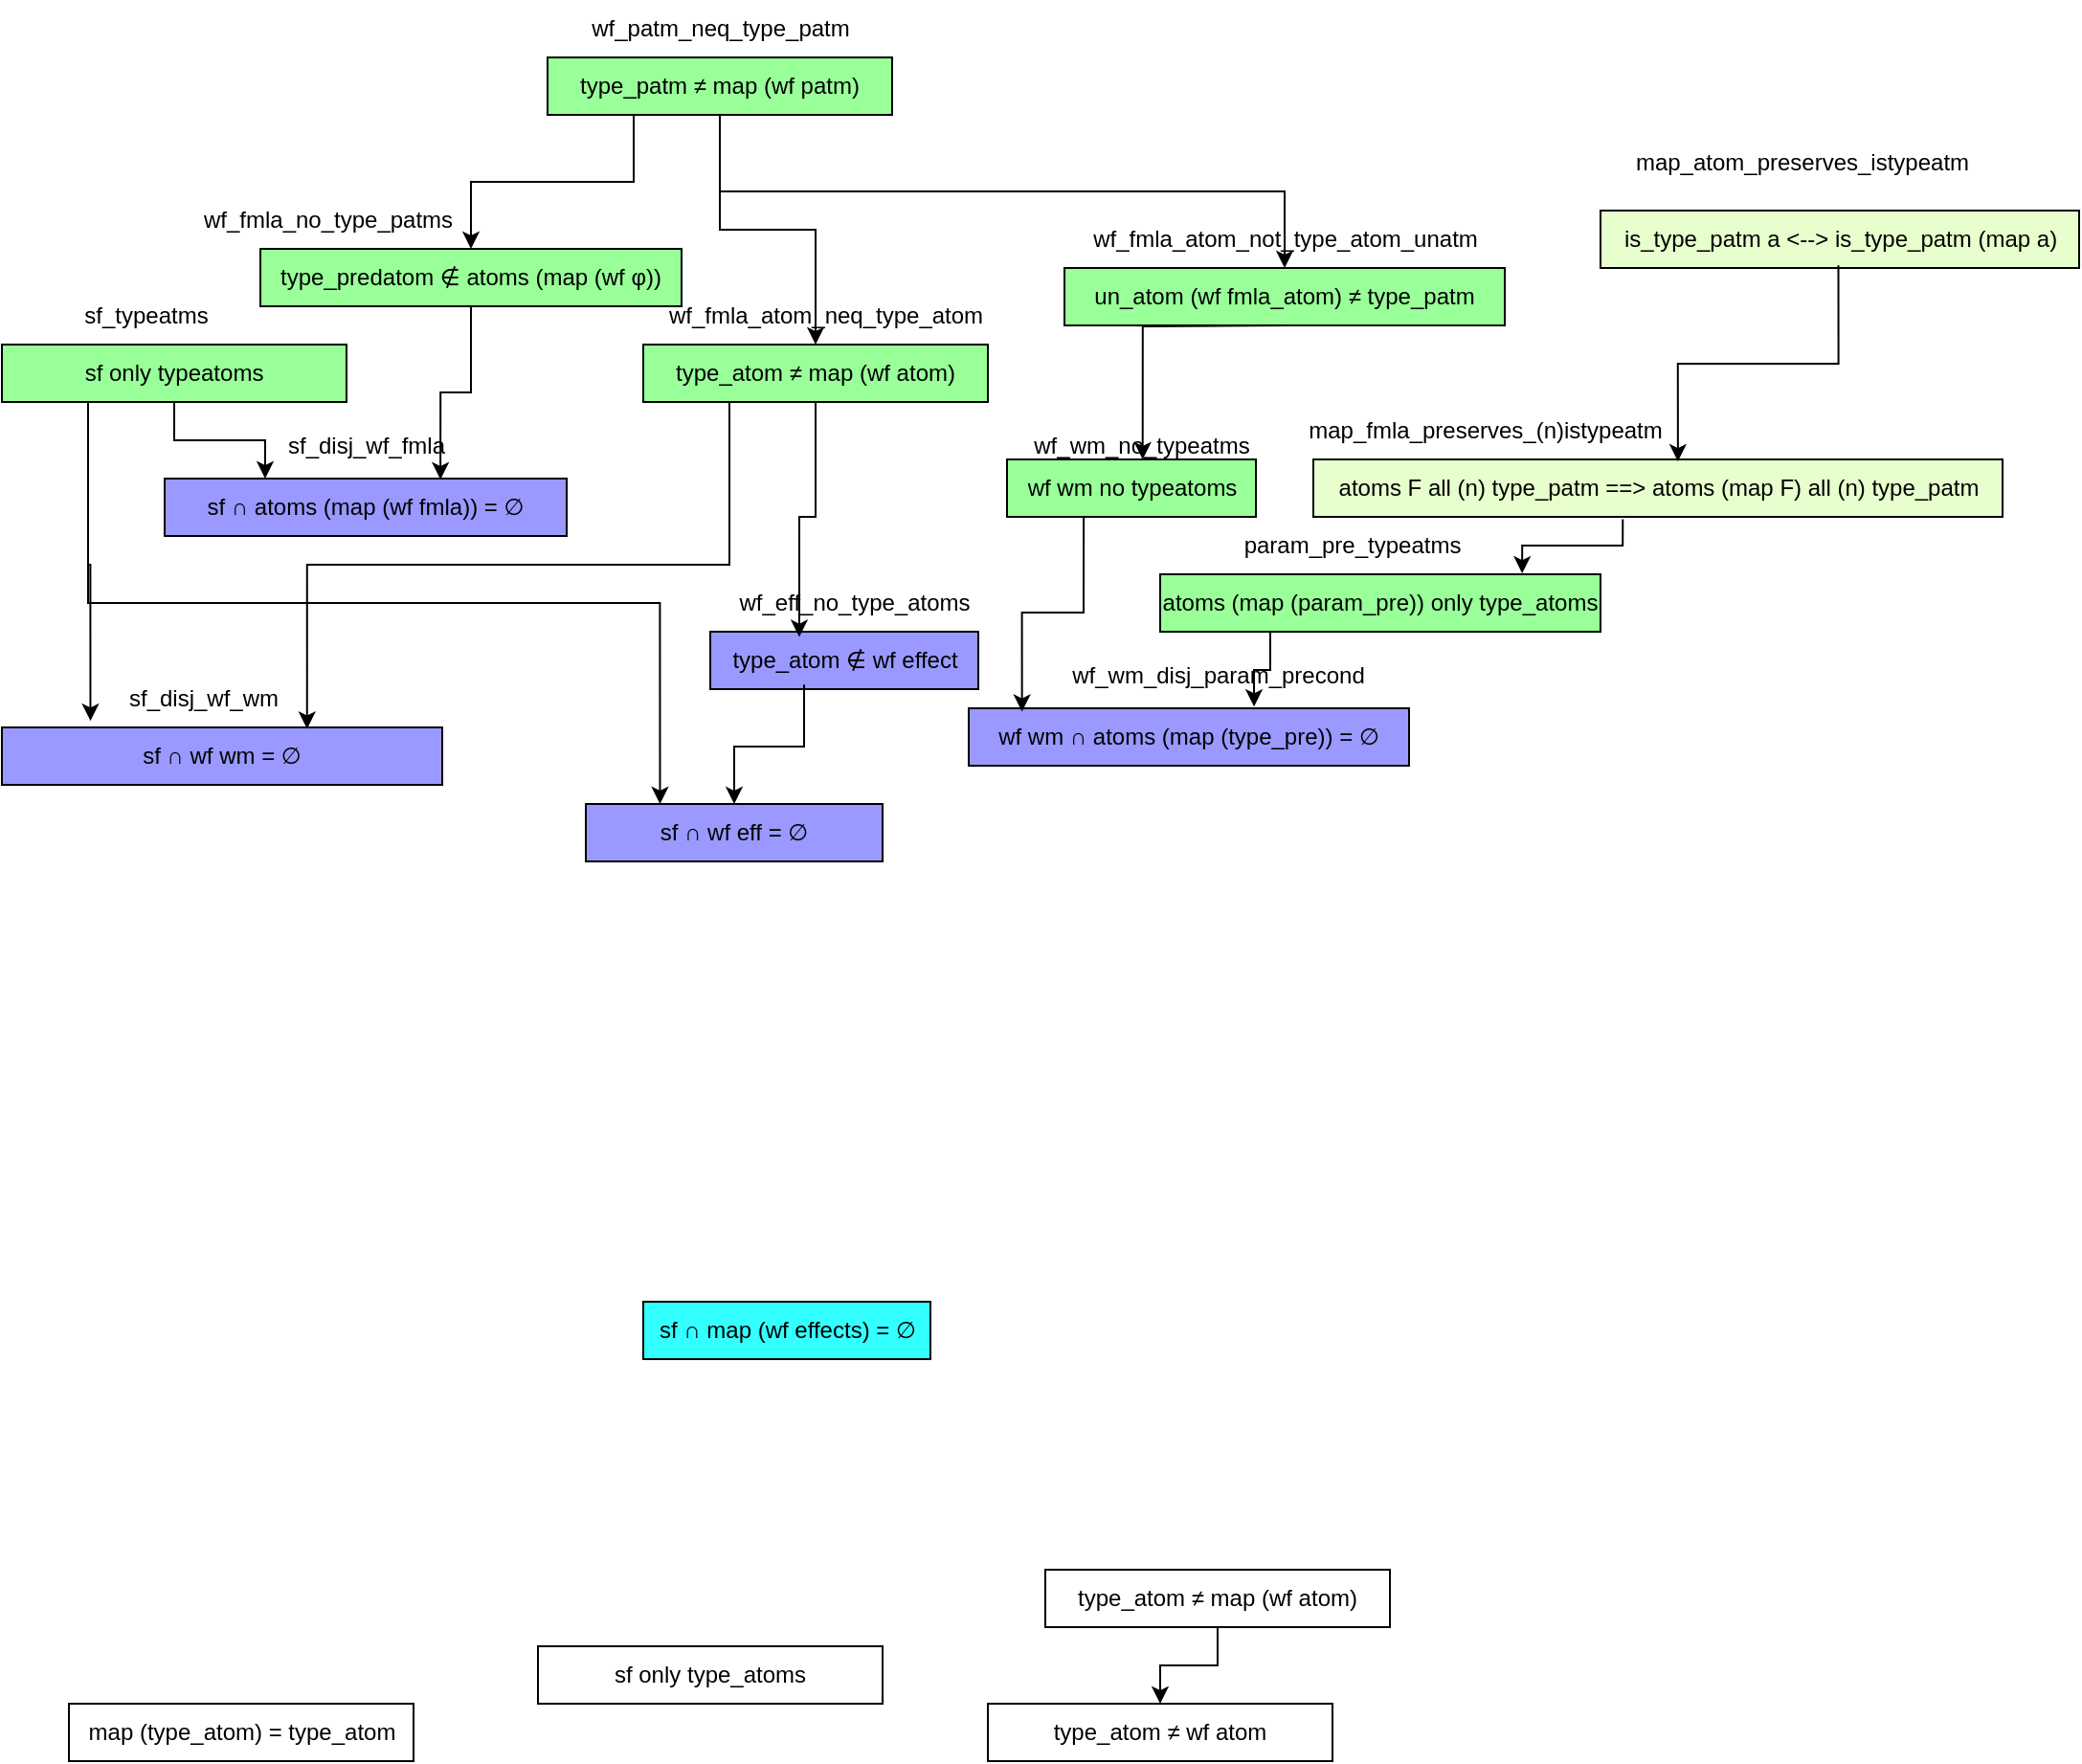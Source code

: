 <mxfile version="26.0.10">
  <diagram name="Page-1" id="IUpB2g2LNpbheZ6zbidf">
    <mxGraphModel dx="1290" dy="522" grid="1" gridSize="10" guides="1" tooltips="1" connect="1" arrows="1" fold="1" page="1" pageScale="1" pageWidth="850" pageHeight="1100" math="0" shadow="0">
      <root>
        <mxCell id="0" />
        <mxCell id="1" parent="0" />
        <mxCell id="mBsbx_Oi74R_XpxcR0EO-1" value="wf wm&amp;nbsp;&lt;span style=&quot;text-wrap-mode: nowrap;&quot;&gt;∩&lt;/span&gt;&amp;nbsp;atoms (map (type_pre)) =&amp;nbsp;&lt;span style=&quot;text-wrap-mode: nowrap;&quot;&gt;∅&lt;/span&gt;" style="text;html=1;align=center;verticalAlign=middle;whiteSpace=wrap;rounded=0;strokeColor=#000000;fillColor=#9999FF;" parent="1" vertex="1">
          <mxGeometry x="520" y="380" width="230" height="30" as="geometry" />
        </mxCell>
        <mxCell id="mBsbx_Oi74R_XpxcR0EO-2" value="type_atom&amp;nbsp;∉ wf effect" style="text;html=1;align=center;verticalAlign=middle;resizable=0;points=[];autosize=1;strokeColor=#000000;fillColor=#9999FF;" parent="1" vertex="1">
          <mxGeometry x="385" y="340" width="140" height="30" as="geometry" />
        </mxCell>
        <mxCell id="mBsbx_Oi74R_XpxcR0EO-11" style="edgeStyle=orthogonalEdgeStyle;rounded=0;orthogonalLoop=1;jettySize=auto;html=1;exitX=0.5;exitY=1;exitDx=0;exitDy=0;entryX=0.5;entryY=0;entryDx=0;entryDy=0;" parent="1" source="mBsbx_Oi74R_XpxcR0EO-4" target="mBsbx_Oi74R_XpxcR0EO-5" edge="1">
          <mxGeometry relative="1" as="geometry" />
        </mxCell>
        <mxCell id="mBsbx_Oi74R_XpxcR0EO-4" value="type_atom&amp;nbsp;≠ map (wf atom)" style="text;html=1;align=center;verticalAlign=middle;whiteSpace=wrap;rounded=0;strokeColor=#000000;" parent="1" vertex="1">
          <mxGeometry x="560" y="830" width="180" height="30" as="geometry" />
        </mxCell>
        <mxCell id="mBsbx_Oi74R_XpxcR0EO-5" value="type_atom&amp;nbsp;≠ wf atom" style="text;html=1;align=center;verticalAlign=middle;whiteSpace=wrap;rounded=0;strokeColor=#000000;" parent="1" vertex="1">
          <mxGeometry x="530" y="900" width="180" height="30" as="geometry" />
        </mxCell>
        <mxCell id="mBsbx_Oi74R_XpxcR0EO-7" value="map (type_atom) = type_atom" style="text;html=1;align=center;verticalAlign=middle;resizable=0;points=[];autosize=1;strokeColor=#000000;fillColor=none;" parent="1" vertex="1">
          <mxGeometry x="50" y="900" width="180" height="30" as="geometry" />
        </mxCell>
        <mxCell id="mBsbx_Oi74R_XpxcR0EO-8" value="sf only type_atoms" style="text;html=1;align=center;verticalAlign=middle;whiteSpace=wrap;rounded=0;strokeColor=#000000;" parent="1" vertex="1">
          <mxGeometry x="295" y="870" width="180" height="30" as="geometry" />
        </mxCell>
        <mxCell id="mBsbx_Oi74R_XpxcR0EO-14" style="edgeStyle=orthogonalEdgeStyle;rounded=0;orthogonalLoop=1;jettySize=auto;html=1;entryX=0.545;entryY=0;entryDx=0;entryDy=0;entryPerimeter=0;" parent="1" target="8z-YCa9ct0RzkBhqm-Ky-20" edge="1">
          <mxGeometry relative="1" as="geometry">
            <mxPoint x="685" y="180" as="sourcePoint" />
          </mxGeometry>
        </mxCell>
        <mxCell id="mBsbx_Oi74R_XpxcR0EO-12" value="un_atom (wf fmla_atom) ≠ type_patm" style="text;html=1;align=center;verticalAlign=middle;whiteSpace=wrap;rounded=0;strokeColor=#000000;fillColor=#99FF99;" parent="1" vertex="1">
          <mxGeometry x="570" y="150" width="230" height="30" as="geometry" />
        </mxCell>
        <mxCell id="mBsbx_Oi74R_XpxcR0EO-13" value="atoms (map (param_pre)) only type_atoms" style="text;html=1;align=center;verticalAlign=middle;whiteSpace=wrap;rounded=0;strokeColor=#000000;fillColor=#99FF99;" parent="1" vertex="1">
          <mxGeometry x="620" y="310" width="230" height="30" as="geometry" />
        </mxCell>
        <mxCell id="mBsbx_Oi74R_XpxcR0EO-15" style="edgeStyle=orthogonalEdgeStyle;rounded=0;orthogonalLoop=1;jettySize=auto;html=1;exitX=0.25;exitY=1;exitDx=0;exitDy=0;entryX=0.648;entryY=-0.029;entryDx=0;entryDy=0;entryPerimeter=0;" parent="1" source="mBsbx_Oi74R_XpxcR0EO-13" target="mBsbx_Oi74R_XpxcR0EO-1" edge="1">
          <mxGeometry relative="1" as="geometry" />
        </mxCell>
        <mxCell id="mBsbx_Oi74R_XpxcR0EO-16" value="sf&amp;nbsp;&lt;span style=&quot;text-wrap-mode: nowrap;&quot;&gt;∩ atoms (map (wf fmla)) =&amp;nbsp;&lt;/span&gt;&lt;span style=&quot;text-wrap-mode: nowrap;&quot;&gt;∅&lt;/span&gt;" style="text;html=1;align=center;verticalAlign=middle;whiteSpace=wrap;rounded=0;strokeColor=#000000;fillColor=#9999FF;" parent="1" vertex="1">
          <mxGeometry x="100" y="260" width="210" height="30" as="geometry" />
        </mxCell>
        <mxCell id="mBsbx_Oi74R_XpxcR0EO-30" style="edgeStyle=orthogonalEdgeStyle;rounded=0;orthogonalLoop=1;jettySize=auto;html=1;exitX=0.5;exitY=1;exitDx=0;exitDy=0;" parent="1" source="mBsbx_Oi74R_XpxcR0EO-18" target="mBsbx_Oi74R_XpxcR0EO-29" edge="1">
          <mxGeometry relative="1" as="geometry" />
        </mxCell>
        <mxCell id="mBsbx_Oi74R_XpxcR0EO-31" style="edgeStyle=orthogonalEdgeStyle;rounded=0;orthogonalLoop=1;jettySize=auto;html=1;exitX=0.25;exitY=1;exitDx=0;exitDy=0;" parent="1" source="mBsbx_Oi74R_XpxcR0EO-18" target="mBsbx_Oi74R_XpxcR0EO-22" edge="1">
          <mxGeometry relative="1" as="geometry" />
        </mxCell>
        <mxCell id="mBsbx_Oi74R_XpxcR0EO-34" style="edgeStyle=orthogonalEdgeStyle;rounded=0;orthogonalLoop=1;jettySize=auto;html=1;exitX=0.5;exitY=1;exitDx=0;exitDy=0;" parent="1" source="mBsbx_Oi74R_XpxcR0EO-18" target="mBsbx_Oi74R_XpxcR0EO-12" edge="1">
          <mxGeometry relative="1" as="geometry" />
        </mxCell>
        <mxCell id="mBsbx_Oi74R_XpxcR0EO-18" value="type_patm&amp;nbsp;≠ map (wf patm)" style="text;html=1;align=center;verticalAlign=middle;whiteSpace=wrap;rounded=0;strokeColor=#000000;fillColor=#99FF99;" parent="1" vertex="1">
          <mxGeometry x="300" y="40" width="180" height="30" as="geometry" />
        </mxCell>
        <mxCell id="mBsbx_Oi74R_XpxcR0EO-21" style="edgeStyle=orthogonalEdgeStyle;rounded=0;orthogonalLoop=1;jettySize=auto;html=1;exitX=0.5;exitY=1;exitDx=0;exitDy=0;entryX=0.25;entryY=0;entryDx=0;entryDy=0;" parent="1" source="mBsbx_Oi74R_XpxcR0EO-20" target="mBsbx_Oi74R_XpxcR0EO-16" edge="1">
          <mxGeometry relative="1" as="geometry" />
        </mxCell>
        <mxCell id="Ri20-ipQ2ujPUWnsqL4--3" style="edgeStyle=orthogonalEdgeStyle;rounded=0;orthogonalLoop=1;jettySize=auto;html=1;exitX=0.25;exitY=1;exitDx=0;exitDy=0;entryX=0.25;entryY=0;entryDx=0;entryDy=0;" parent="1" source="mBsbx_Oi74R_XpxcR0EO-20" target="Ri20-ipQ2ujPUWnsqL4--2" edge="1">
          <mxGeometry relative="1" as="geometry" />
        </mxCell>
        <mxCell id="mBsbx_Oi74R_XpxcR0EO-20" value="sf only typeatoms" style="text;html=1;align=center;verticalAlign=middle;whiteSpace=wrap;rounded=0;strokeColor=#000000;fillColor=#99FF99;" parent="1" vertex="1">
          <mxGeometry x="15" y="190" width="180" height="30" as="geometry" />
        </mxCell>
        <mxCell id="mBsbx_Oi74R_XpxcR0EO-22" value="&lt;span style=&quot;text-wrap-mode: nowrap;&quot;&gt;type_predatom&amp;nbsp;∉ atoms (map (wf&amp;nbsp;φ))&lt;/span&gt;" style="text;html=1;align=center;verticalAlign=middle;whiteSpace=wrap;rounded=0;strokeColor=#000000;fillColor=#99FF99;" parent="1" vertex="1">
          <mxGeometry x="150" y="140" width="220" height="30" as="geometry" />
        </mxCell>
        <mxCell id="mBsbx_Oi74R_XpxcR0EO-23" style="edgeStyle=orthogonalEdgeStyle;rounded=0;orthogonalLoop=1;jettySize=auto;html=1;exitX=0.5;exitY=1;exitDx=0;exitDy=0;entryX=0.686;entryY=0.016;entryDx=0;entryDy=0;entryPerimeter=0;" parent="1" source="mBsbx_Oi74R_XpxcR0EO-22" target="mBsbx_Oi74R_XpxcR0EO-16" edge="1">
          <mxGeometry relative="1" as="geometry" />
        </mxCell>
        <mxCell id="mBsbx_Oi74R_XpxcR0EO-29" value="type_atom ≠ map (wf atom)" style="text;html=1;align=center;verticalAlign=middle;whiteSpace=wrap;rounded=0;strokeColor=#000000;fillColor=#99FF99;" parent="1" vertex="1">
          <mxGeometry x="350" y="190" width="180" height="30" as="geometry" />
        </mxCell>
        <mxCell id="mBsbx_Oi74R_XpxcR0EO-32" style="edgeStyle=orthogonalEdgeStyle;rounded=0;orthogonalLoop=1;jettySize=auto;html=1;exitX=0.5;exitY=1;exitDx=0;exitDy=0;entryX=0.332;entryY=0.092;entryDx=0;entryDy=0;entryPerimeter=0;" parent="1" source="mBsbx_Oi74R_XpxcR0EO-29" target="mBsbx_Oi74R_XpxcR0EO-2" edge="1">
          <mxGeometry relative="1" as="geometry" />
        </mxCell>
        <mxCell id="mBsbx_Oi74R_XpxcR0EO-35" value="sf&amp;nbsp;&lt;span style=&quot;text-wrap-mode: nowrap;&quot;&gt;∩&lt;/span&gt;&amp;nbsp;wf wm =&amp;nbsp;&lt;span style=&quot;text-wrap-mode: nowrap;&quot;&gt;∅&lt;/span&gt;" style="text;html=1;align=center;verticalAlign=middle;whiteSpace=wrap;rounded=0;strokeColor=#000000;fillColor=#9999FF;" parent="1" vertex="1">
          <mxGeometry x="15" y="390" width="230" height="30" as="geometry" />
        </mxCell>
        <mxCell id="mBsbx_Oi74R_XpxcR0EO-36" style="edgeStyle=orthogonalEdgeStyle;rounded=0;orthogonalLoop=1;jettySize=auto;html=1;exitX=0.25;exitY=1;exitDx=0;exitDy=0;entryX=0.201;entryY=-0.114;entryDx=0;entryDy=0;entryPerimeter=0;" parent="1" source="mBsbx_Oi74R_XpxcR0EO-20" target="mBsbx_Oi74R_XpxcR0EO-35" edge="1">
          <mxGeometry relative="1" as="geometry" />
        </mxCell>
        <mxCell id="mBsbx_Oi74R_XpxcR0EO-37" style="edgeStyle=orthogonalEdgeStyle;rounded=0;orthogonalLoop=1;jettySize=auto;html=1;exitX=0.25;exitY=1;exitDx=0;exitDy=0;entryX=0.693;entryY=0.025;entryDx=0;entryDy=0;entryPerimeter=0;" parent="1" source="mBsbx_Oi74R_XpxcR0EO-29" target="mBsbx_Oi74R_XpxcR0EO-35" edge="1">
          <mxGeometry relative="1" as="geometry" />
        </mxCell>
        <mxCell id="8z-YCa9ct0RzkBhqm-Ky-2" value="wf_patm_neq_type_patm" style="text;html=1;align=center;verticalAlign=middle;resizable=0;points=[];autosize=1;strokeColor=none;fillColor=none;" parent="1" vertex="1">
          <mxGeometry x="310" y="10" width="160" height="30" as="geometry" />
        </mxCell>
        <mxCell id="8z-YCa9ct0RzkBhqm-Ky-3" value="wf_fmla_atom_neq_type_atom" style="text;html=1;align=center;verticalAlign=middle;resizable=0;points=[];autosize=1;strokeColor=none;fillColor=none;" parent="1" vertex="1">
          <mxGeometry x="350" y="160" width="190" height="30" as="geometry" />
        </mxCell>
        <mxCell id="8z-YCa9ct0RzkBhqm-Ky-4" value="wf_fmla_atom_not_type_atom_unatm" style="text;html=1;align=center;verticalAlign=middle;resizable=0;points=[];autosize=1;strokeColor=none;fillColor=none;" parent="1" vertex="1">
          <mxGeometry x="575" y="120" width="220" height="30" as="geometry" />
        </mxCell>
        <mxCell id="8z-YCa9ct0RzkBhqm-Ky-5" value="wf_fmla_no_type_patms" style="text;html=1;align=center;verticalAlign=middle;resizable=0;points=[];autosize=1;strokeColor=none;fillColor=none;" parent="1" vertex="1">
          <mxGeometry x="110" y="110" width="150" height="30" as="geometry" />
        </mxCell>
        <mxCell id="8z-YCa9ct0RzkBhqm-Ky-6" value="sf_typeatms" style="text;html=1;align=center;verticalAlign=middle;resizable=0;points=[];autosize=1;strokeColor=none;fillColor=none;" parent="1" vertex="1">
          <mxGeometry x="45" y="160" width="90" height="30" as="geometry" />
        </mxCell>
        <mxCell id="8z-YCa9ct0RzkBhqm-Ky-7" value="sf_disj_wf_fmla" style="text;html=1;align=center;verticalAlign=middle;resizable=0;points=[];autosize=1;strokeColor=none;fillColor=none;" parent="1" vertex="1">
          <mxGeometry x="150" y="228" width="110" height="30" as="geometry" />
        </mxCell>
        <mxCell id="8z-YCa9ct0RzkBhqm-Ky-8" value="sf ∩ map (wf effects) =&amp;nbsp;∅" style="text;html=1;align=center;verticalAlign=middle;resizable=0;points=[];autosize=1;strokeColor=#000000;fillColor=#33FFFF;" parent="1" vertex="1">
          <mxGeometry x="350" y="690" width="150" height="30" as="geometry" />
        </mxCell>
        <mxCell id="8z-YCa9ct0RzkBhqm-Ky-9" value="wf_eff_no_type_atoms" style="text;html=1;align=center;verticalAlign=middle;resizable=0;points=[];autosize=1;strokeColor=none;fillColor=none;" parent="1" vertex="1">
          <mxGeometry x="390" y="310" width="140" height="30" as="geometry" />
        </mxCell>
        <mxCell id="8z-YCa9ct0RzkBhqm-Ky-10" value="param_pre_typeatms" style="text;html=1;align=center;verticalAlign=middle;resizable=0;points=[];autosize=1;strokeColor=none;fillColor=none;" parent="1" vertex="1">
          <mxGeometry x="650" y="280" width="140" height="30" as="geometry" />
        </mxCell>
        <mxCell id="8z-YCa9ct0RzkBhqm-Ky-11" value="wf_wm_disj_param_precond" style="text;html=1;align=center;verticalAlign=middle;resizable=0;points=[];autosize=1;strokeColor=none;fillColor=none;" parent="1" vertex="1">
          <mxGeometry x="560" y="348" width="180" height="30" as="geometry" />
        </mxCell>
        <mxCell id="8z-YCa9ct0RzkBhqm-Ky-12" value="sf_disj_wf_wm" style="text;html=1;align=center;verticalAlign=middle;resizable=0;points=[];autosize=1;strokeColor=none;fillColor=none;" parent="1" vertex="1">
          <mxGeometry x="70" y="360" width="100" height="30" as="geometry" />
        </mxCell>
        <mxCell id="8z-YCa9ct0RzkBhqm-Ky-13" value="map_atom_preserves_istypeatm" style="text;html=1;align=center;verticalAlign=middle;resizable=0;points=[];autosize=1;strokeColor=none;fillColor=none;" parent="1" vertex="1">
          <mxGeometry x="855" y="80" width="200" height="30" as="geometry" />
        </mxCell>
        <mxCell id="8z-YCa9ct0RzkBhqm-Ky-14" value="is_type_patm a &amp;lt;--&amp;gt; is_type_patm (map a)" style="text;html=1;align=center;verticalAlign=middle;resizable=0;points=[];autosize=1;strokeColor=#000000;fillColor=#E6FFCC;" parent="1" vertex="1">
          <mxGeometry x="850" y="120" width="250" height="30" as="geometry" />
        </mxCell>
        <mxCell id="8z-YCa9ct0RzkBhqm-Ky-15" value="map_fmla_preserves_(n)istypeatm" style="text;html=1;align=center;verticalAlign=middle;whiteSpace=wrap;rounded=0;" parent="1" vertex="1">
          <mxGeometry x="760" y="220" width="60" height="30" as="geometry" />
        </mxCell>
        <mxCell id="8z-YCa9ct0RzkBhqm-Ky-16" value="atoms F all (n) type_patm ==&amp;gt; atoms (map F) all (n) type_patm" style="text;html=1;align=center;verticalAlign=middle;resizable=0;points=[];autosize=1;strokeColor=#000000;fillColor=#E6FFCC;" parent="1" vertex="1">
          <mxGeometry x="700" y="250" width="360" height="30" as="geometry" />
        </mxCell>
        <mxCell id="8z-YCa9ct0RzkBhqm-Ky-17" value="" style="endArrow=classic;html=1;rounded=0;exitX=0.497;exitY=0.954;exitDx=0;exitDy=0;exitPerimeter=0;entryX=0.529;entryY=0.034;entryDx=0;entryDy=0;entryPerimeter=0;edgeStyle=orthogonalEdgeStyle;" parent="1" source="8z-YCa9ct0RzkBhqm-Ky-14" target="8z-YCa9ct0RzkBhqm-Ky-16" edge="1">
          <mxGeometry width="50" height="50" relative="1" as="geometry">
            <mxPoint x="1040" y="270" as="sourcePoint" />
            <mxPoint x="1090" y="220" as="targetPoint" />
          </mxGeometry>
        </mxCell>
        <mxCell id="8z-YCa9ct0RzkBhqm-Ky-18" value="" style="endArrow=classic;html=1;rounded=0;exitX=0.449;exitY=1.04;exitDx=0;exitDy=0;exitPerimeter=0;entryX=0.822;entryY=-0.015;entryDx=0;entryDy=0;entryPerimeter=0;edgeStyle=orthogonalEdgeStyle;" parent="1" source="8z-YCa9ct0RzkBhqm-Ky-16" target="mBsbx_Oi74R_XpxcR0EO-13" edge="1">
          <mxGeometry width="50" height="50" relative="1" as="geometry">
            <mxPoint x="1040" y="350" as="sourcePoint" />
            <mxPoint x="1090" y="300" as="targetPoint" />
          </mxGeometry>
        </mxCell>
        <mxCell id="8z-YCa9ct0RzkBhqm-Ky-19" value="wf_wm_no_typeatms" style="text;html=1;align=center;verticalAlign=middle;resizable=0;points=[];autosize=1;strokeColor=none;fillColor=none;" parent="1" vertex="1">
          <mxGeometry x="540" y="228" width="140" height="30" as="geometry" />
        </mxCell>
        <mxCell id="8z-YCa9ct0RzkBhqm-Ky-20" value="wf wm no typeatoms" style="text;html=1;align=center;verticalAlign=middle;resizable=0;points=[];autosize=1;strokeColor=#000000;fillColor=#99FF99;" parent="1" vertex="1">
          <mxGeometry x="540" y="250" width="130" height="30" as="geometry" />
        </mxCell>
        <mxCell id="8z-YCa9ct0RzkBhqm-Ky-21" value="" style="endArrow=classic;html=1;rounded=0;exitX=0.308;exitY=1;exitDx=0;exitDy=0;exitPerimeter=0;entryX=0.121;entryY=0.059;entryDx=0;entryDy=0;entryPerimeter=0;edgeStyle=orthogonalEdgeStyle;" parent="1" source="8z-YCa9ct0RzkBhqm-Ky-20" target="mBsbx_Oi74R_XpxcR0EO-1" edge="1">
          <mxGeometry width="50" height="50" relative="1" as="geometry">
            <mxPoint x="690" y="310" as="sourcePoint" />
            <mxPoint x="740" y="260" as="targetPoint" />
          </mxGeometry>
        </mxCell>
        <mxCell id="Ri20-ipQ2ujPUWnsqL4--2" value="sf&amp;nbsp;&lt;span style=&quot;text-wrap-mode: nowrap;&quot;&gt;∩&lt;/span&gt;&amp;nbsp;wf eff =&amp;nbsp;&lt;span style=&quot;text-wrap-mode: nowrap;&quot;&gt;∅&lt;/span&gt;" style="text;html=1;align=center;verticalAlign=middle;whiteSpace=wrap;rounded=0;strokeColor=#000000;fillColor=#9999FF;" parent="1" vertex="1">
          <mxGeometry x="320" y="430" width="155" height="30" as="geometry" />
        </mxCell>
        <mxCell id="Ri20-ipQ2ujPUWnsqL4--4" value="" style="endArrow=classic;html=1;rounded=0;exitX=0.35;exitY=0.92;exitDx=0;exitDy=0;exitPerimeter=0;entryX=0.5;entryY=0;entryDx=0;entryDy=0;edgeStyle=orthogonalEdgeStyle;" parent="1" source="mBsbx_Oi74R_XpxcR0EO-2" target="Ri20-ipQ2ujPUWnsqL4--2" edge="1">
          <mxGeometry width="50" height="50" relative="1" as="geometry">
            <mxPoint x="660" y="300" as="sourcePoint" />
            <mxPoint x="710" y="250" as="targetPoint" />
          </mxGeometry>
        </mxCell>
      </root>
    </mxGraphModel>
  </diagram>
</mxfile>
